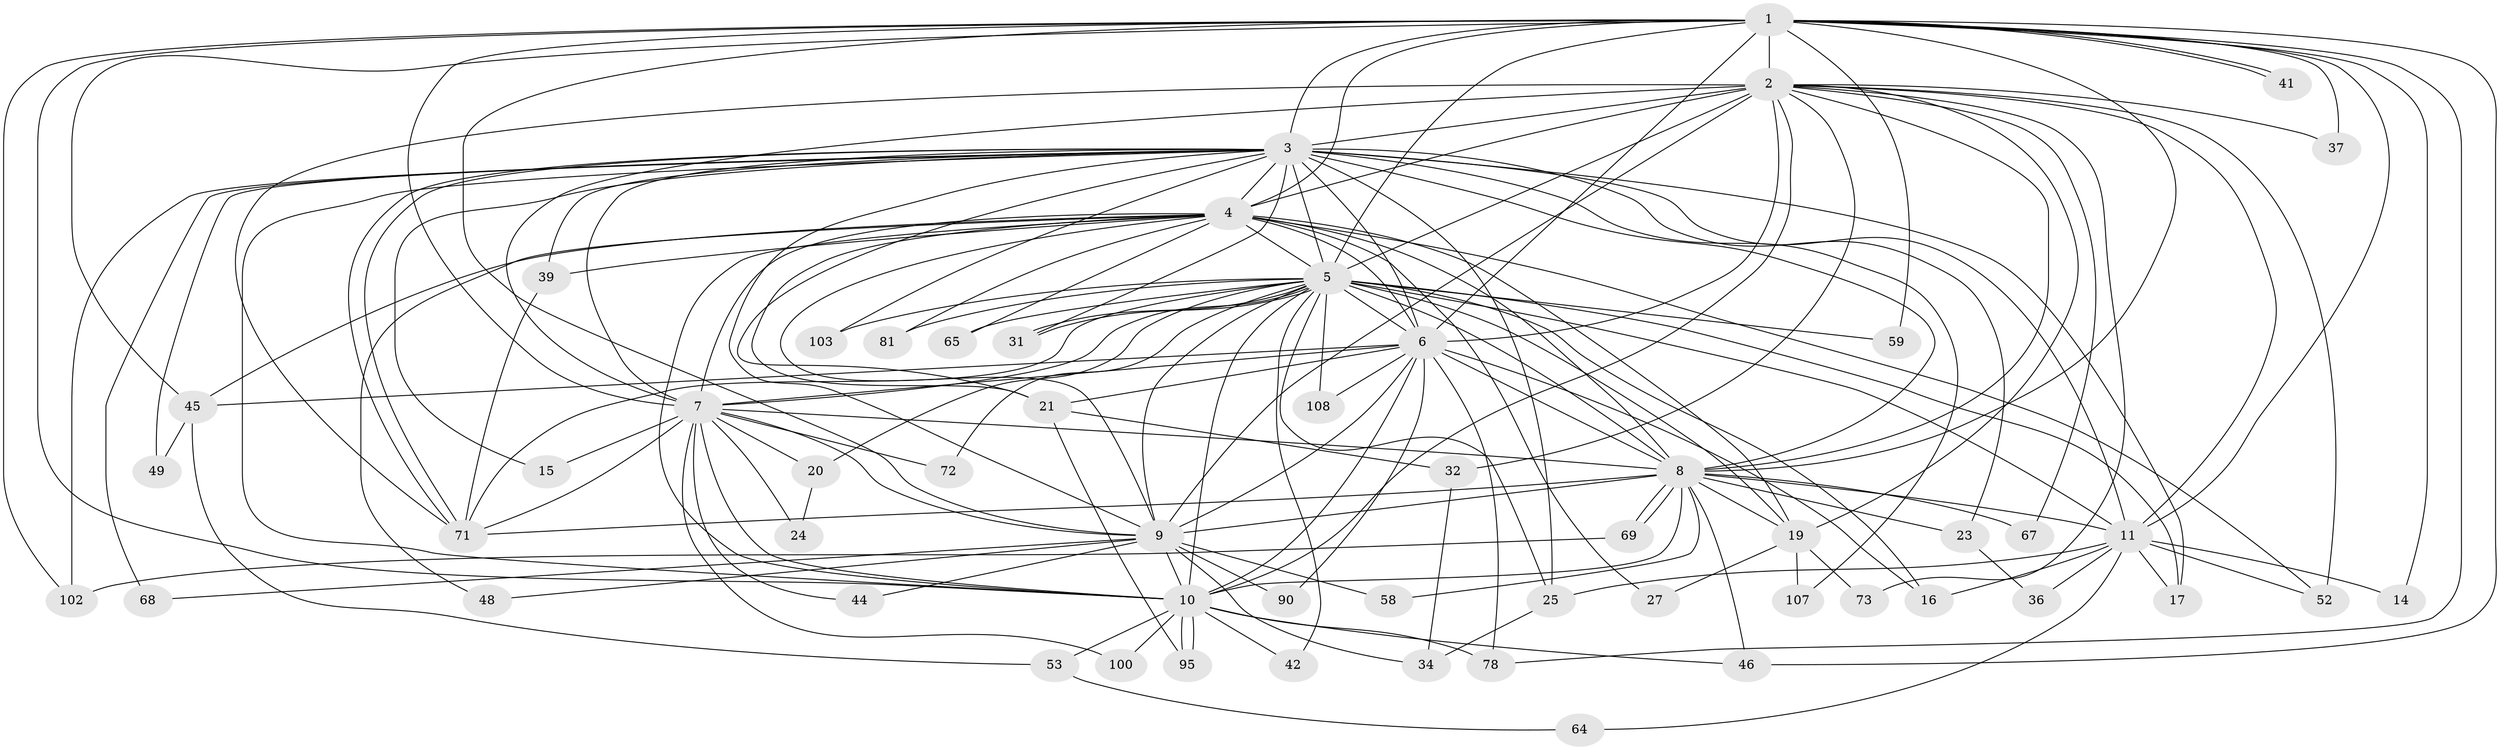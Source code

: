 // original degree distribution, {23: 0.008928571428571428, 22: 0.008928571428571428, 28: 0.008928571428571428, 21: 0.008928571428571428, 30: 0.008928571428571428, 18: 0.017857142857142856, 19: 0.008928571428571428, 17: 0.017857142857142856, 15: 0.008928571428571428, 4: 0.05357142857142857, 3: 0.23214285714285715, 2: 0.5535714285714286, 7: 0.008928571428571428, 6: 0.017857142857142856, 10: 0.008928571428571428, 5: 0.026785714285714284}
// Generated by graph-tools (version 1.1) at 2025/13/03/09/25 04:13:40]
// undirected, 56 vertices, 159 edges
graph export_dot {
graph [start="1"]
  node [color=gray90,style=filled];
  1;
  2 [super="+66+29+55+57+12+56"];
  3 [super="+50+63+18"];
  4 [super="+89+85+35"];
  5 [super="+70+82"];
  6 [super="+76"];
  7;
  8 [super="+60"];
  9;
  10;
  11 [super="+13+62"];
  14;
  15;
  16 [super="+22"];
  17 [super="+84"];
  19;
  20;
  21;
  23;
  24;
  25 [super="+38+26"];
  27;
  31 [super="+99"];
  32;
  34 [super="+111"];
  36;
  37 [super="+87"];
  39;
  41;
  42;
  44;
  45 [super="+54"];
  46 [super="+83"];
  48;
  49;
  52 [super="+112"];
  53;
  58;
  59;
  64;
  65;
  67;
  68;
  69;
  71 [super="+74+79"];
  72;
  73;
  78 [super="+92"];
  81;
  90;
  95 [super="+105"];
  100;
  102 [super="+106"];
  103;
  107;
  108;
  1 -- 2 [weight=3];
  1 -- 3;
  1 -- 4 [weight=2];
  1 -- 5 [weight=2];
  1 -- 6;
  1 -- 7;
  1 -- 8;
  1 -- 9;
  1 -- 10;
  1 -- 11;
  1 -- 14;
  1 -- 37;
  1 -- 41;
  1 -- 41;
  1 -- 45;
  1 -- 46;
  1 -- 59;
  1 -- 78;
  1 -- 102;
  2 -- 3 [weight=3];
  2 -- 4 [weight=2];
  2 -- 5 [weight=4];
  2 -- 6 [weight=3];
  2 -- 7;
  2 -- 8 [weight=2];
  2 -- 9 [weight=3];
  2 -- 10 [weight=2];
  2 -- 73;
  2 -- 52;
  2 -- 71;
  2 -- 37 [weight=2];
  2 -- 32;
  2 -- 67;
  2 -- 19;
  2 -- 11 [weight=2];
  3 -- 4;
  3 -- 5;
  3 -- 6;
  3 -- 7 [weight=2];
  3 -- 8 [weight=2];
  3 -- 9;
  3 -- 10;
  3 -- 15;
  3 -- 21;
  3 -- 23;
  3 -- 39;
  3 -- 49;
  3 -- 71;
  3 -- 71;
  3 -- 102;
  3 -- 103;
  3 -- 107;
  3 -- 31;
  3 -- 17;
  3 -- 11 [weight=2];
  3 -- 25 [weight=2];
  3 -- 68;
  4 -- 5 [weight=2];
  4 -- 6 [weight=2];
  4 -- 7 [weight=2];
  4 -- 8;
  4 -- 9 [weight=2];
  4 -- 10;
  4 -- 19;
  4 -- 21;
  4 -- 27;
  4 -- 39;
  4 -- 48;
  4 -- 65;
  4 -- 81;
  4 -- 45;
  4 -- 52;
  5 -- 6;
  5 -- 7;
  5 -- 8;
  5 -- 9;
  5 -- 10;
  5 -- 16 [weight=2];
  5 -- 17;
  5 -- 19;
  5 -- 20;
  5 -- 25 [weight=2];
  5 -- 31;
  5 -- 31;
  5 -- 42;
  5 -- 59;
  5 -- 65;
  5 -- 72;
  5 -- 81;
  5 -- 103;
  5 -- 108;
  5 -- 11 [weight=2];
  5 -- 71;
  6 -- 7;
  6 -- 8;
  6 -- 9;
  6 -- 10;
  6 -- 16;
  6 -- 45;
  6 -- 78;
  6 -- 90;
  6 -- 108;
  6 -- 21 [weight=2];
  7 -- 8 [weight=2];
  7 -- 9;
  7 -- 10;
  7 -- 15;
  7 -- 20;
  7 -- 24;
  7 -- 44;
  7 -- 72;
  7 -- 100;
  7 -- 71;
  8 -- 9;
  8 -- 10;
  8 -- 11;
  8 -- 23;
  8 -- 58;
  8 -- 67;
  8 -- 69;
  8 -- 69;
  8 -- 19;
  8 -- 71;
  8 -- 46;
  9 -- 10;
  9 -- 44;
  9 -- 48;
  9 -- 58;
  9 -- 68;
  9 -- 90;
  9 -- 34;
  10 -- 42;
  10 -- 46;
  10 -- 53;
  10 -- 95;
  10 -- 95;
  10 -- 100;
  10 -- 78;
  11 -- 14;
  11 -- 17;
  11 -- 36;
  11 -- 52;
  11 -- 64;
  11 -- 16 [weight=2];
  11 -- 25;
  19 -- 27;
  19 -- 73;
  19 -- 107;
  20 -- 24;
  21 -- 32;
  21 -- 95;
  23 -- 36;
  25 -- 34;
  32 -- 34;
  39 -- 71;
  45 -- 49;
  45 -- 53;
  53 -- 64;
  69 -- 102;
}
